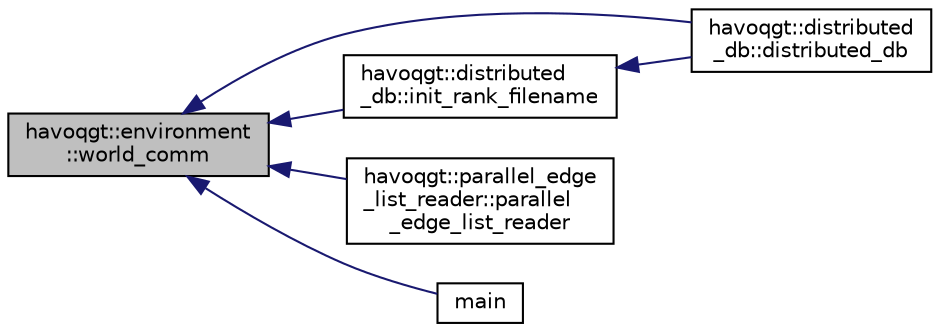 digraph "havoqgt::environment::world_comm"
{
  edge [fontname="Helvetica",fontsize="10",labelfontname="Helvetica",labelfontsize="10"];
  node [fontname="Helvetica",fontsize="10",shape=record];
  rankdir="LR";
  Node1 [label="havoqgt::environment\l::world_comm",height=0.2,width=0.4,color="black", fillcolor="grey75", style="filled", fontcolor="black"];
  Node1 -> Node2 [dir="back",color="midnightblue",fontsize="10",style="solid",fontname="Helvetica"];
  Node2 [label="havoqgt::distributed\l_db::distributed_db",height=0.2,width=0.4,color="black", fillcolor="white", style="filled",URL="$classhavoqgt_1_1distributed__db.html#af88d4c6414f401342c52cc4159a9d9f2"];
  Node1 -> Node3 [dir="back",color="midnightblue",fontsize="10",style="solid",fontname="Helvetica"];
  Node3 [label="havoqgt::distributed\l_db::init_rank_filename",height=0.2,width=0.4,color="black", fillcolor="white", style="filled",URL="$classhavoqgt_1_1distributed__db.html#ac8046aed1b8d105f1967d1257989139d"];
  Node3 -> Node2 [dir="back",color="midnightblue",fontsize="10",style="solid",fontname="Helvetica"];
  Node1 -> Node4 [dir="back",color="midnightblue",fontsize="10",style="solid",fontname="Helvetica"];
  Node4 [label="havoqgt::parallel_edge\l_list_reader::parallel\l_edge_list_reader",height=0.2,width=0.4,color="black", fillcolor="white", style="filled",URL="$classhavoqgt_1_1parallel__edge__list__reader.html#a035d9314a3a579b016457b1f97c574a0"];
  Node1 -> Node5 [dir="back",color="midnightblue",fontsize="10",style="solid",fontname="Helvetica"];
  Node5 [label="main",height=0.2,width=0.4,color="black", fillcolor="white", style="filled",URL="$generate__rmat_8cpp.html#a3c04138a5bfe5d72780bb7e82a18e627"];
}
